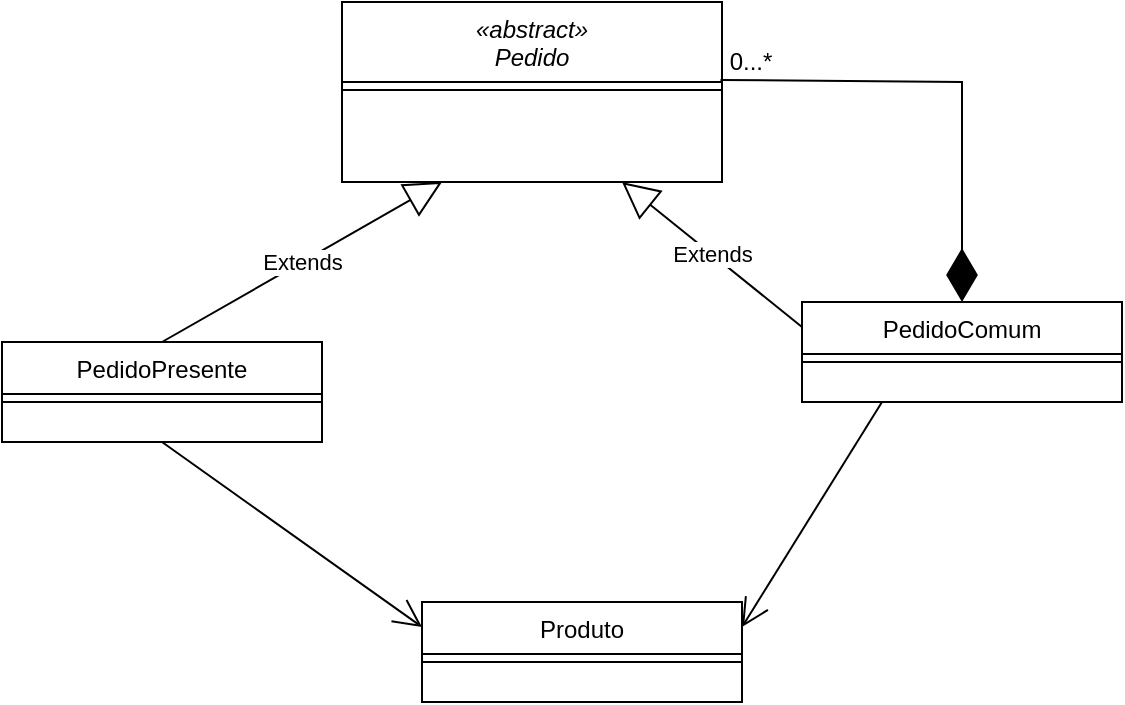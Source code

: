 <mxfile version="20.5.3" type="github">
  <diagram id="C5RBs43oDa-KdzZeNtuy" name="Page-1">
    <mxGraphModel dx="782" dy="1641" grid="1" gridSize="10" guides="1" tooltips="1" connect="1" arrows="1" fold="1" page="1" pageScale="1" pageWidth="827" pageHeight="1169" math="0" shadow="0">
      <root>
        <mxCell id="WIyWlLk6GJQsqaUBKTNV-0" />
        <mxCell id="WIyWlLk6GJQsqaUBKTNV-1" parent="WIyWlLk6GJQsqaUBKTNV-0" />
        <mxCell id="KV0z5ivdttHeX8C22bq6-24" value="«abstract»&#xa;Pedido" style="swimlane;fontStyle=2;align=center;verticalAlign=top;childLayout=stackLayout;horizontal=1;startSize=40;horizontalStack=0;resizeParent=1;resizeLast=0;collapsible=1;marginBottom=0;rounded=0;shadow=0;strokeWidth=1;" parent="WIyWlLk6GJQsqaUBKTNV-1" vertex="1">
          <mxGeometry x="270" y="-160" width="190" height="90" as="geometry">
            <mxRectangle x="220" y="120" width="160" height="26" as="alternateBounds" />
          </mxGeometry>
        </mxCell>
        <mxCell id="KV0z5ivdttHeX8C22bq6-25" value="" style="line;html=1;strokeWidth=1;align=left;verticalAlign=middle;spacingTop=-1;spacingLeft=3;spacingRight=3;rotatable=0;labelPosition=right;points=[];portConstraint=eastwest;" parent="KV0z5ivdttHeX8C22bq6-24" vertex="1">
          <mxGeometry y="40" width="190" height="8" as="geometry" />
        </mxCell>
        <mxCell id="KV0z5ivdttHeX8C22bq6-27" value="PedidoPresente" style="swimlane;fontStyle=0;align=center;verticalAlign=top;childLayout=stackLayout;horizontal=1;startSize=26;horizontalStack=0;resizeParent=1;resizeLast=0;collapsible=1;marginBottom=0;rounded=0;shadow=0;strokeWidth=1;" parent="WIyWlLk6GJQsqaUBKTNV-1" vertex="1">
          <mxGeometry x="100" y="10" width="160" height="50" as="geometry">
            <mxRectangle x="340" y="380" width="170" height="26" as="alternateBounds" />
          </mxGeometry>
        </mxCell>
        <mxCell id="KV0z5ivdttHeX8C22bq6-28" value="" style="line;html=1;strokeWidth=1;align=left;verticalAlign=middle;spacingTop=-1;spacingLeft=3;spacingRight=3;rotatable=0;labelPosition=right;points=[];portConstraint=eastwest;" parent="KV0z5ivdttHeX8C22bq6-27" vertex="1">
          <mxGeometry y="26" width="160" height="8" as="geometry" />
        </mxCell>
        <mxCell id="tobWc8koMXp2xs6V4vx_-1" value="Produto" style="swimlane;fontStyle=0;align=center;verticalAlign=top;childLayout=stackLayout;horizontal=1;startSize=26;horizontalStack=0;resizeParent=1;resizeLast=0;collapsible=1;marginBottom=0;rounded=0;shadow=0;strokeWidth=1;" parent="WIyWlLk6GJQsqaUBKTNV-1" vertex="1">
          <mxGeometry x="310" y="140" width="160" height="50" as="geometry">
            <mxRectangle x="340" y="380" width="170" height="26" as="alternateBounds" />
          </mxGeometry>
        </mxCell>
        <mxCell id="tobWc8koMXp2xs6V4vx_-2" value="" style="line;html=1;strokeWidth=1;align=left;verticalAlign=middle;spacingTop=-1;spacingLeft=3;spacingRight=3;rotatable=0;labelPosition=right;points=[];portConstraint=eastwest;" parent="tobWc8koMXp2xs6V4vx_-1" vertex="1">
          <mxGeometry y="26" width="160" height="8" as="geometry" />
        </mxCell>
        <mxCell id="GyqqVdLN4Z889dI9ftXp-0" value="PedidoComum" style="swimlane;fontStyle=0;align=center;verticalAlign=top;childLayout=stackLayout;horizontal=1;startSize=26;horizontalStack=0;resizeParent=1;resizeLast=0;collapsible=1;marginBottom=0;rounded=0;shadow=0;strokeWidth=1;" vertex="1" parent="WIyWlLk6GJQsqaUBKTNV-1">
          <mxGeometry x="500" y="-10" width="160" height="50" as="geometry">
            <mxRectangle x="340" y="380" width="170" height="26" as="alternateBounds" />
          </mxGeometry>
        </mxCell>
        <mxCell id="GyqqVdLN4Z889dI9ftXp-1" value="" style="line;html=1;strokeWidth=1;align=left;verticalAlign=middle;spacingTop=-1;spacingLeft=3;spacingRight=3;rotatable=0;labelPosition=right;points=[];portConstraint=eastwest;" vertex="1" parent="GyqqVdLN4Z889dI9ftXp-0">
          <mxGeometry y="26" width="160" height="8" as="geometry" />
        </mxCell>
        <mxCell id="GyqqVdLN4Z889dI9ftXp-3" value="" style="endArrow=diamondThin;endFill=1;endSize=24;html=1;rounded=0;exitX=0.996;exitY=0.433;exitDx=0;exitDy=0;exitPerimeter=0;" edge="1" parent="WIyWlLk6GJQsqaUBKTNV-1" source="KV0z5ivdttHeX8C22bq6-24" target="GyqqVdLN4Z889dI9ftXp-0">
          <mxGeometry width="160" relative="1" as="geometry">
            <mxPoint x="490" y="-120" as="sourcePoint" />
            <mxPoint x="650" y="-120" as="targetPoint" />
            <Array as="points">
              <mxPoint x="580" y="-120" />
            </Array>
          </mxGeometry>
        </mxCell>
        <mxCell id="GyqqVdLN4Z889dI9ftXp-5" value="Extends" style="endArrow=block;endSize=16;endFill=0;html=1;rounded=0;exitX=0;exitY=0.25;exitDx=0;exitDy=0;" edge="1" parent="WIyWlLk6GJQsqaUBKTNV-1" source="GyqqVdLN4Z889dI9ftXp-0">
          <mxGeometry width="160" relative="1" as="geometry">
            <mxPoint x="400" y="-30" as="sourcePoint" />
            <mxPoint x="410" y="-70" as="targetPoint" />
          </mxGeometry>
        </mxCell>
        <mxCell id="GyqqVdLN4Z889dI9ftXp-6" value="Extends" style="endArrow=block;endSize=16;endFill=0;html=1;rounded=0;exitX=0.5;exitY=0;exitDx=0;exitDy=0;" edge="1" parent="WIyWlLk6GJQsqaUBKTNV-1" source="KV0z5ivdttHeX8C22bq6-27">
          <mxGeometry width="160" relative="1" as="geometry">
            <mxPoint x="290" y="-17.5" as="sourcePoint" />
            <mxPoint x="320" y="-70" as="targetPoint" />
          </mxGeometry>
        </mxCell>
        <mxCell id="GyqqVdLN4Z889dI9ftXp-8" value="" style="endArrow=open;endFill=1;endSize=12;html=1;rounded=0;exitX=0.5;exitY=1;exitDx=0;exitDy=0;entryX=0;entryY=0.25;entryDx=0;entryDy=0;" edge="1" parent="WIyWlLk6GJQsqaUBKTNV-1" source="KV0z5ivdttHeX8C22bq6-27" target="tobWc8koMXp2xs6V4vx_-1">
          <mxGeometry width="160" relative="1" as="geometry">
            <mxPoint x="170" y="120" as="sourcePoint" />
            <mxPoint x="130" y="110" as="targetPoint" />
          </mxGeometry>
        </mxCell>
        <mxCell id="GyqqVdLN4Z889dI9ftXp-10" value="" style="endArrow=open;endFill=1;endSize=12;html=1;rounded=0;exitX=0.25;exitY=1;exitDx=0;exitDy=0;entryX=1;entryY=0.25;entryDx=0;entryDy=0;" edge="1" parent="WIyWlLk6GJQsqaUBKTNV-1" source="GyqqVdLN4Z889dI9ftXp-0" target="tobWc8koMXp2xs6V4vx_-1">
          <mxGeometry width="160" relative="1" as="geometry">
            <mxPoint x="697.143" y="120" as="sourcePoint" />
            <mxPoint x="620" y="100" as="targetPoint" />
          </mxGeometry>
        </mxCell>
        <mxCell id="GyqqVdLN4Z889dI9ftXp-11" value="0...*" style="text;html=1;align=center;verticalAlign=middle;resizable=0;points=[];autosize=1;strokeColor=none;fillColor=none;" vertex="1" parent="WIyWlLk6GJQsqaUBKTNV-1">
          <mxGeometry x="454" y="-145" width="40" height="30" as="geometry" />
        </mxCell>
      </root>
    </mxGraphModel>
  </diagram>
</mxfile>
